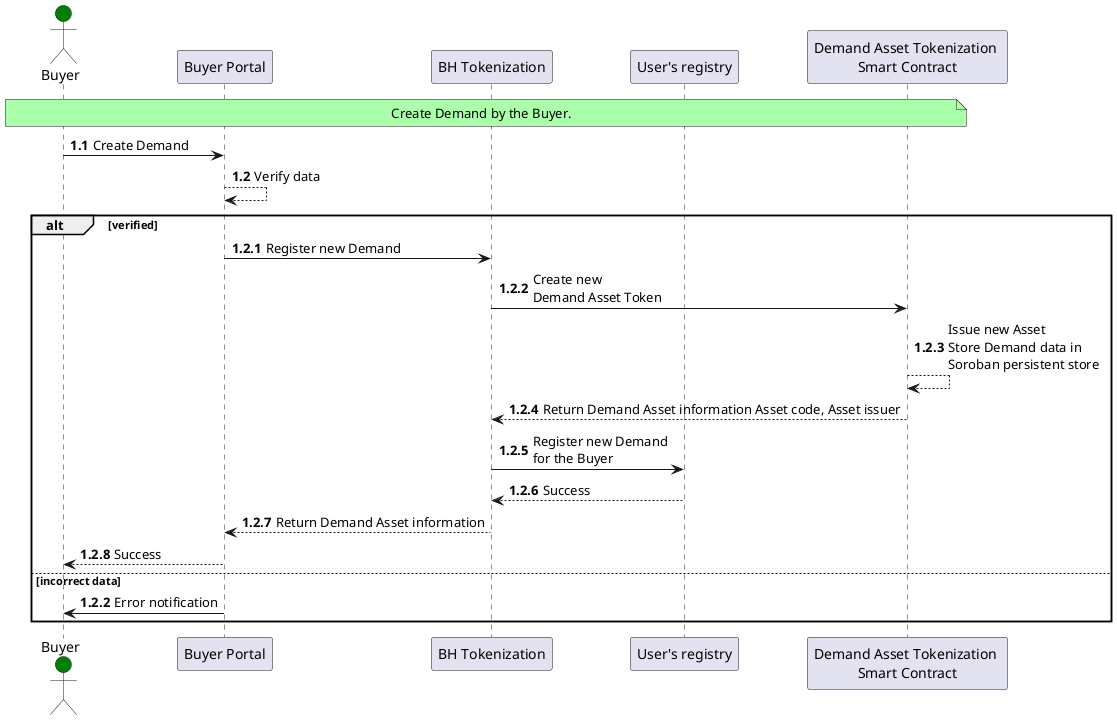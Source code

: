 @startuml
'https://plantuml.com/sequence-diagram

autonumber

actor Buyer as Buyer #green

participant "Buyer Portal" as SystemD

participant "BH Tokenization" as Tokenizer
participant "User's registry" as Registry

participant "Demand Asset Tokenization \nSmart Contract" as ContractD

note over Buyer, ContractD #AAFFAA: Create Demand by the Buyer.

autonumber 1.1
Buyer -> SystemD : Create Demand
SystemD --> SystemD : Verify data
alt verified
autonumber 1.2.1
SystemD -> Tokenizer : Register new Demand
Tokenizer -> ContractD : Create new\nDemand Asset Token
ContractD --> ContractD : Issue new Asset\nStore Demand data in\nSoroban persistent store
ContractD --> Tokenizer : Return Demand Asset information Asset code, Asset issuer
Tokenizer -> Registry : Register new Demand\nfor the Buyer
Registry --> Tokenizer : Success
Tokenizer --> SystemD : Return Demand Asset information
SystemD --> Buyer : Success
else incorrect data
autonumber 1.2.2
SystemD -> Buyer : Error notification
end

@enduml